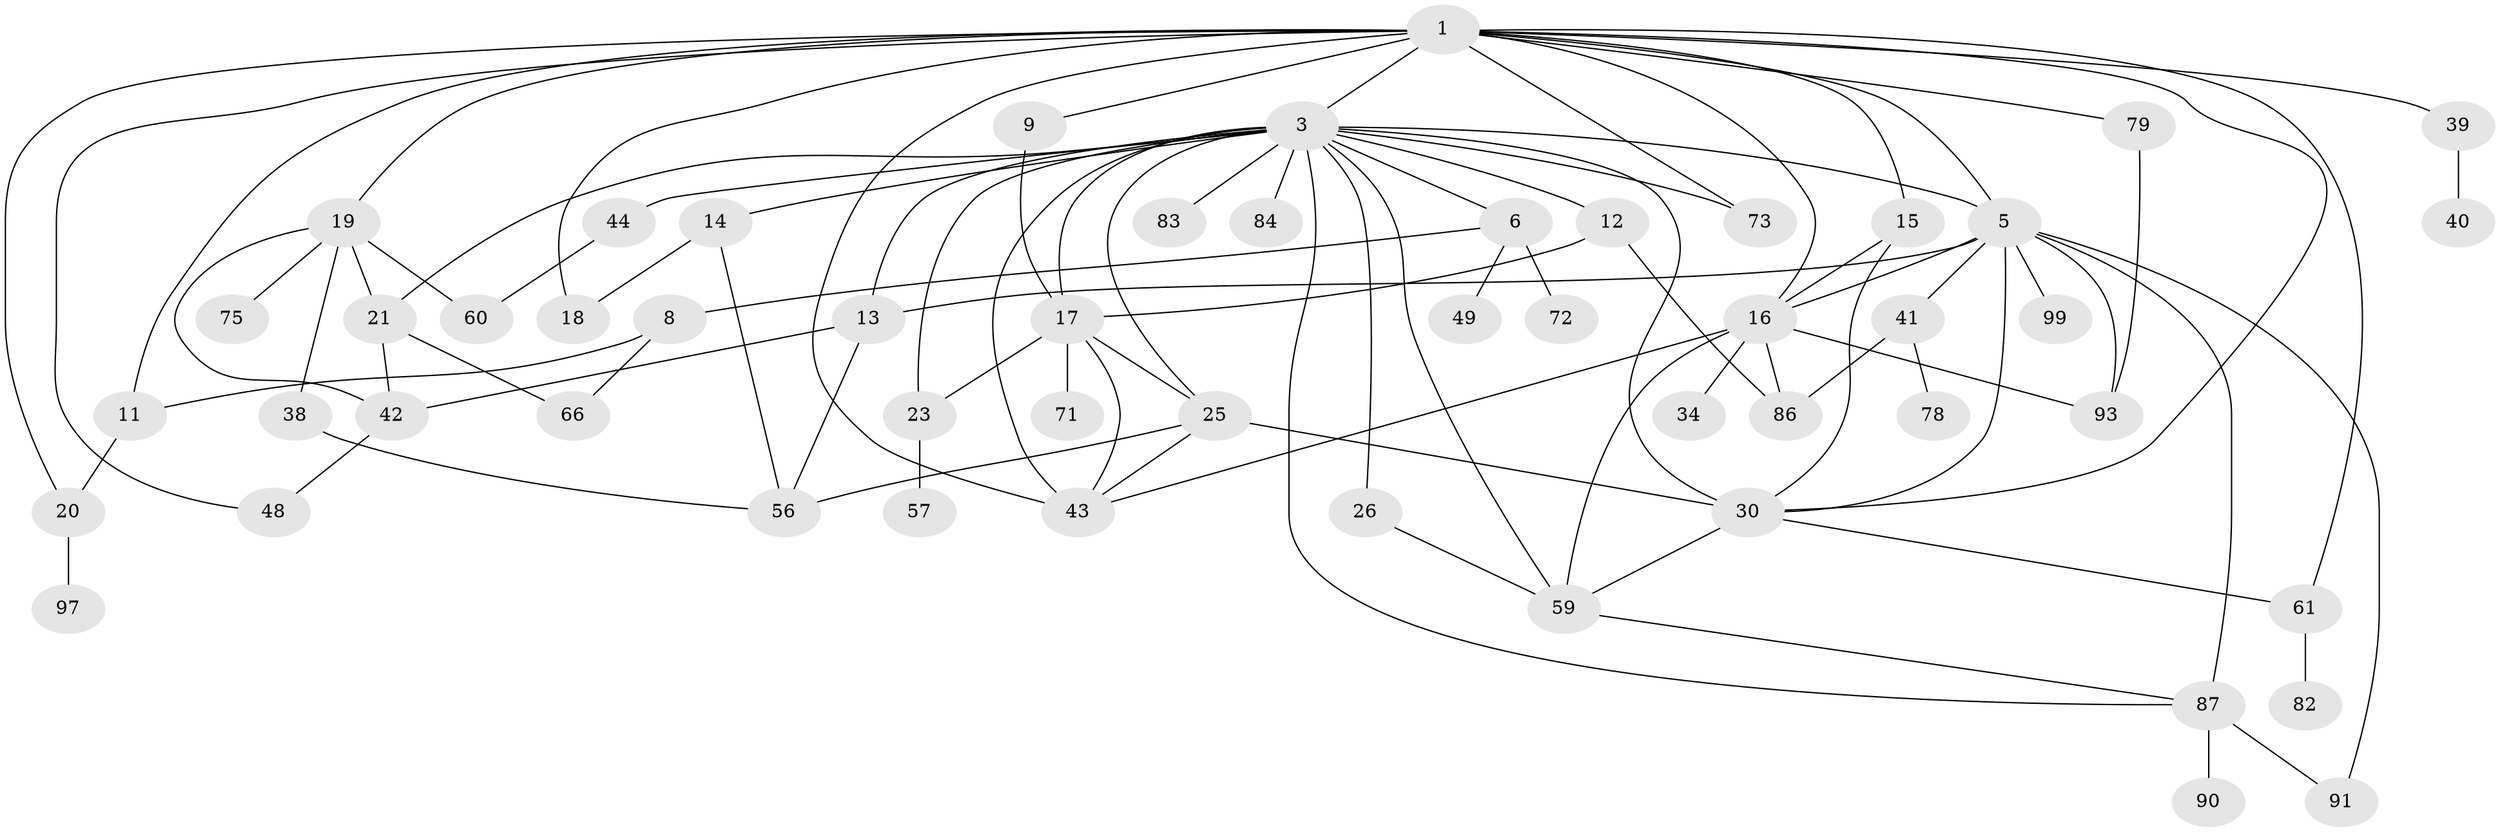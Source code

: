 // original degree distribution, {5: 0.08411214953271028, 11: 0.009345794392523364, 7: 0.018691588785046728, 4: 0.18691588785046728, 3: 0.1588785046728972, 2: 0.2897196261682243, 6: 0.018691588785046728, 1: 0.2336448598130841}
// Generated by graph-tools (version 1.1) at 2025/13/03/09/25 04:13:37]
// undirected, 53 vertices, 92 edges
graph export_dot {
graph [start="1"]
  node [color=gray90,style=filled];
  1 [super="+2+7+45+63"];
  3 [super="+81+33+4+36+10"];
  5 [super="+32+51"];
  6;
  8 [super="+22"];
  9 [super="+58"];
  11 [super="+62+65"];
  12;
  13 [super="+29"];
  14 [super="+74"];
  15 [super="+67"];
  16 [super="+50+28"];
  17 [super="+35+95+89"];
  18 [super="+102"];
  19 [super="+52"];
  20;
  21;
  23;
  25 [super="+55+27"];
  26;
  30 [super="+31"];
  34 [super="+37"];
  38;
  39;
  40;
  41;
  42;
  43 [super="+70+69"];
  44 [super="+47"];
  48;
  49 [super="+53"];
  56 [super="+85"];
  57;
  59 [super="+100+94"];
  60;
  61;
  66 [super="+68"];
  71;
  72;
  73;
  75;
  78;
  79 [super="+106"];
  82;
  83;
  84;
  86;
  87 [super="+88"];
  90;
  91;
  93;
  97;
  99;
  1 -- 9;
  1 -- 48;
  1 -- 3;
  1 -- 39;
  1 -- 73;
  1 -- 18;
  1 -- 19;
  1 -- 43;
  1 -- 15;
  1 -- 16;
  1 -- 20;
  1 -- 5;
  1 -- 61;
  1 -- 30;
  1 -- 11;
  1 -- 79;
  3 -- 6;
  3 -- 12 [weight=2];
  3 -- 14;
  3 -- 43 [weight=2];
  3 -- 73;
  3 -- 5;
  3 -- 21;
  3 -- 87;
  3 -- 13;
  3 -- 30 [weight=2];
  3 -- 84;
  3 -- 23;
  3 -- 44;
  3 -- 17;
  3 -- 83;
  3 -- 25;
  3 -- 26;
  3 -- 59;
  5 -- 99;
  5 -- 41;
  5 -- 91;
  5 -- 30;
  5 -- 13;
  5 -- 93;
  5 -- 16;
  5 -- 87 [weight=2];
  6 -- 8;
  6 -- 49;
  6 -- 72;
  8 -- 11;
  8 -- 66;
  9 -- 17;
  11 -- 20;
  12 -- 17;
  12 -- 86;
  13 -- 42;
  13 -- 56;
  14 -- 18;
  14 -- 56;
  15 -- 16;
  15 -- 30;
  16 -- 93;
  16 -- 43;
  16 -- 34;
  16 -- 86;
  16 -- 59;
  17 -- 23;
  17 -- 25;
  17 -- 71;
  17 -- 43;
  19 -- 38;
  19 -- 60;
  19 -- 75;
  19 -- 42;
  19 -- 21;
  20 -- 97;
  21 -- 42;
  21 -- 66;
  23 -- 57;
  25 -- 30;
  25 -- 43;
  25 -- 56;
  26 -- 59;
  30 -- 61;
  30 -- 59;
  38 -- 56;
  39 -- 40;
  41 -- 78;
  41 -- 86;
  42 -- 48;
  44 -- 60;
  59 -- 87;
  61 -- 82;
  79 -- 93;
  87 -- 90;
  87 -- 91;
}

